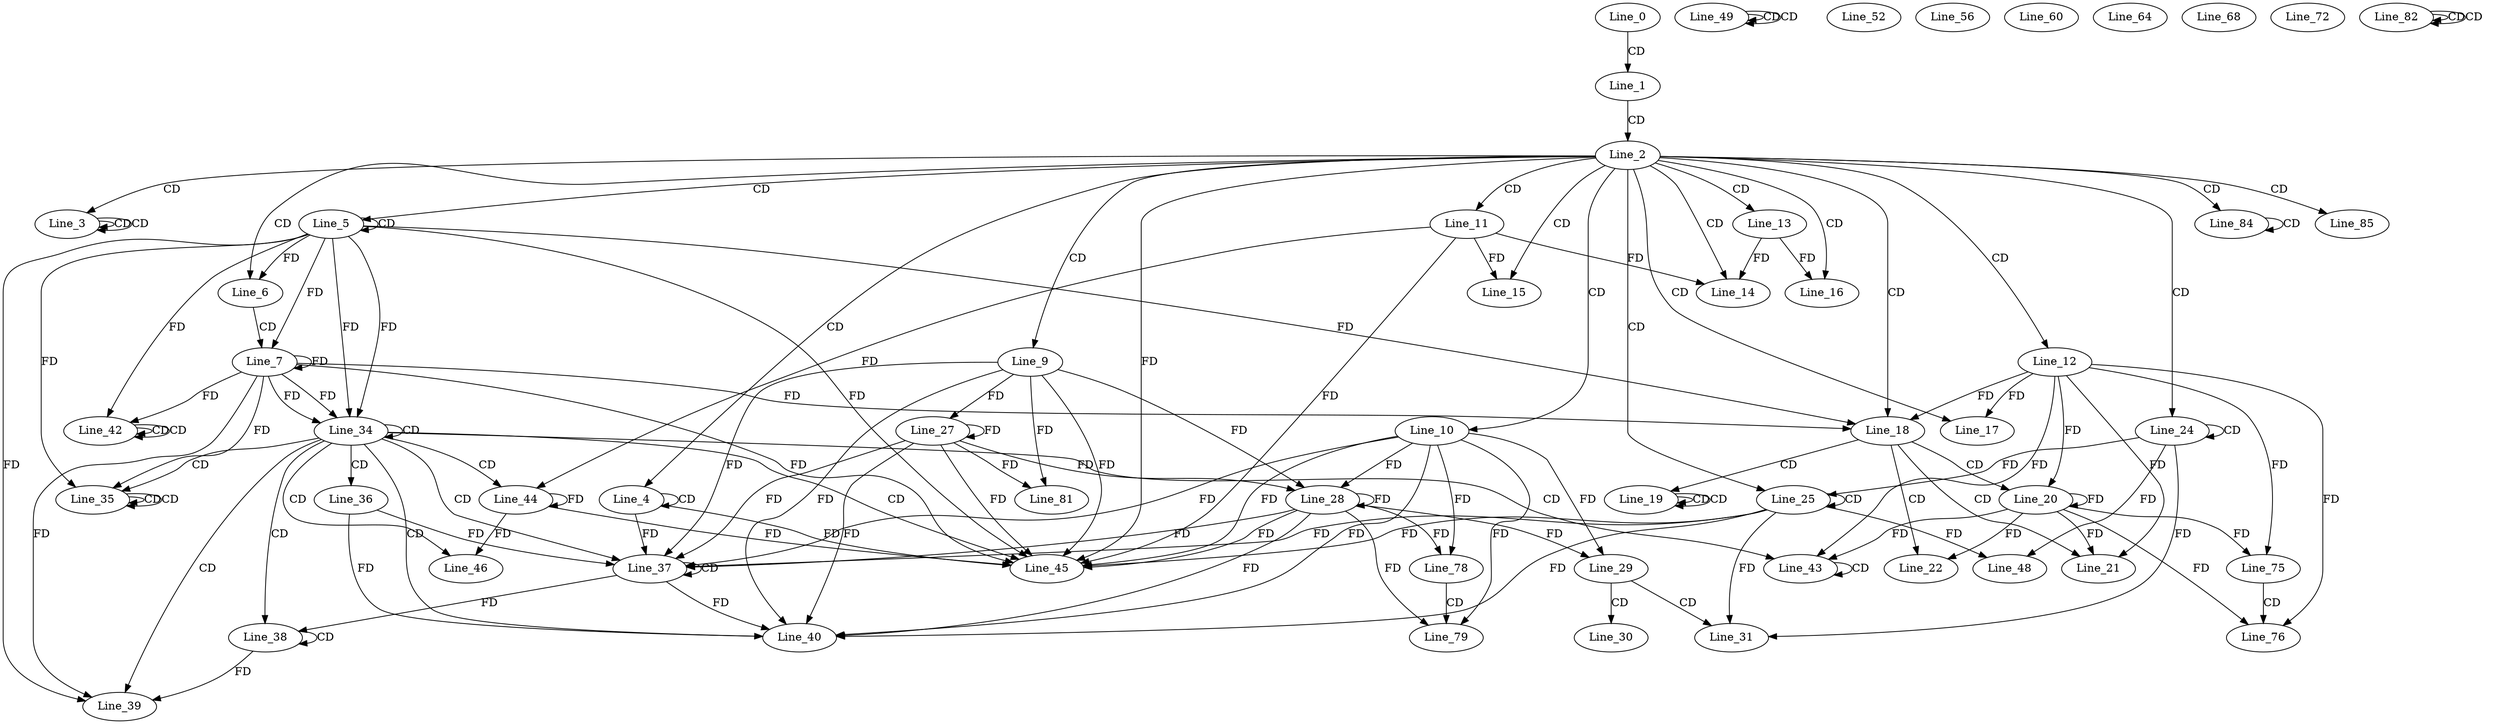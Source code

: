digraph G {
  Line_0;
  Line_1;
  Line_2;
  Line_3;
  Line_3;
  Line_3;
  Line_4;
  Line_4;
  Line_5;
  Line_5;
  Line_6;
  Line_7;
  Line_9;
  Line_10;
  Line_11;
  Line_12;
  Line_13;
  Line_14;
  Line_15;
  Line_16;
  Line_17;
  Line_18;
  Line_18;
  Line_18;
  Line_19;
  Line_19;
  Line_19;
  Line_20;
  Line_21;
  Line_22;
  Line_24;
  Line_24;
  Line_25;
  Line_25;
  Line_27;
  Line_27;
  Line_28;
  Line_28;
  Line_29;
  Line_30;
  Line_31;
  Line_34;
  Line_34;
  Line_35;
  Line_35;
  Line_35;
  Line_35;
  Line_36;
  Line_37;
  Line_37;
  Line_38;
  Line_38;
  Line_39;
  Line_39;
  Line_39;
  Line_40;
  Line_42;
  Line_42;
  Line_42;
  Line_42;
  Line_43;
  Line_43;
  Line_44;
  Line_45;
  Line_45;
  Line_45;
  Line_46;
  Line_48;
  Line_49;
  Line_49;
  Line_49;
  Line_52;
  Line_56;
  Line_60;
  Line_64;
  Line_68;
  Line_72;
  Line_75;
  Line_76;
  Line_78;
  Line_79;
  Line_81;
  Line_82;
  Line_82;
  Line_82;
  Line_84;
  Line_84;
  Line_85;
  Line_0 -> Line_1 [ label="CD" ];
  Line_1 -> Line_2 [ label="CD" ];
  Line_2 -> Line_3 [ label="CD" ];
  Line_3 -> Line_3 [ label="CD" ];
  Line_3 -> Line_3 [ label="CD" ];
  Line_2 -> Line_4 [ label="CD" ];
  Line_4 -> Line_4 [ label="CD" ];
  Line_2 -> Line_5 [ label="CD" ];
  Line_5 -> Line_5 [ label="CD" ];
  Line_2 -> Line_6 [ label="CD" ];
  Line_5 -> Line_6 [ label="FD" ];
  Line_6 -> Line_7 [ label="CD" ];
  Line_5 -> Line_7 [ label="FD" ];
  Line_7 -> Line_7 [ label="FD" ];
  Line_2 -> Line_9 [ label="CD" ];
  Line_2 -> Line_10 [ label="CD" ];
  Line_2 -> Line_11 [ label="CD" ];
  Line_2 -> Line_12 [ label="CD" ];
  Line_2 -> Line_13 [ label="CD" ];
  Line_2 -> Line_14 [ label="CD" ];
  Line_11 -> Line_14 [ label="FD" ];
  Line_13 -> Line_14 [ label="FD" ];
  Line_2 -> Line_15 [ label="CD" ];
  Line_11 -> Line_15 [ label="FD" ];
  Line_2 -> Line_16 [ label="CD" ];
  Line_13 -> Line_16 [ label="FD" ];
  Line_2 -> Line_17 [ label="CD" ];
  Line_12 -> Line_17 [ label="FD" ];
  Line_2 -> Line_18 [ label="CD" ];
  Line_5 -> Line_18 [ label="FD" ];
  Line_7 -> Line_18 [ label="FD" ];
  Line_12 -> Line_18 [ label="FD" ];
  Line_18 -> Line_19 [ label="CD" ];
  Line_19 -> Line_19 [ label="CD" ];
  Line_19 -> Line_19 [ label="CD" ];
  Line_18 -> Line_20 [ label="CD" ];
  Line_12 -> Line_20 [ label="FD" ];
  Line_20 -> Line_20 [ label="FD" ];
  Line_18 -> Line_21 [ label="CD" ];
  Line_12 -> Line_21 [ label="FD" ];
  Line_20 -> Line_21 [ label="FD" ];
  Line_18 -> Line_22 [ label="CD" ];
  Line_20 -> Line_22 [ label="FD" ];
  Line_2 -> Line_24 [ label="CD" ];
  Line_24 -> Line_24 [ label="CD" ];
  Line_2 -> Line_25 [ label="CD" ];
  Line_25 -> Line_25 [ label="CD" ];
  Line_24 -> Line_25 [ label="FD" ];
  Line_9 -> Line_27 [ label="FD" ];
  Line_27 -> Line_27 [ label="FD" ];
  Line_10 -> Line_28 [ label="FD" ];
  Line_28 -> Line_28 [ label="FD" ];
  Line_9 -> Line_28 [ label="FD" ];
  Line_27 -> Line_28 [ label="FD" ];
  Line_10 -> Line_29 [ label="FD" ];
  Line_28 -> Line_29 [ label="FD" ];
  Line_29 -> Line_30 [ label="CD" ];
  Line_29 -> Line_31 [ label="CD" ];
  Line_24 -> Line_31 [ label="FD" ];
  Line_25 -> Line_31 [ label="FD" ];
  Line_5 -> Line_34 [ label="FD" ];
  Line_7 -> Line_34 [ label="FD" ];
  Line_34 -> Line_34 [ label="CD" ];
  Line_5 -> Line_34 [ label="FD" ];
  Line_7 -> Line_34 [ label="FD" ];
  Line_34 -> Line_35 [ label="CD" ];
  Line_35 -> Line_35 [ label="CD" ];
  Line_35 -> Line_35 [ label="CD" ];
  Line_5 -> Line_35 [ label="FD" ];
  Line_7 -> Line_35 [ label="FD" ];
  Line_34 -> Line_36 [ label="CD" ];
  Line_34 -> Line_37 [ label="CD" ];
  Line_37 -> Line_37 [ label="CD" ];
  Line_10 -> Line_37 [ label="FD" ];
  Line_28 -> Line_37 [ label="FD" ];
  Line_25 -> Line_37 [ label="FD" ];
  Line_9 -> Line_37 [ label="FD" ];
  Line_27 -> Line_37 [ label="FD" ];
  Line_4 -> Line_37 [ label="FD" ];
  Line_36 -> Line_37 [ label="FD" ];
  Line_34 -> Line_38 [ label="CD" ];
  Line_38 -> Line_38 [ label="CD" ];
  Line_37 -> Line_38 [ label="FD" ];
  Line_34 -> Line_39 [ label="CD" ];
  Line_38 -> Line_39 [ label="FD" ];
  Line_5 -> Line_39 [ label="FD" ];
  Line_7 -> Line_39 [ label="FD" ];
  Line_34 -> Line_40 [ label="CD" ];
  Line_10 -> Line_40 [ label="FD" ];
  Line_28 -> Line_40 [ label="FD" ];
  Line_25 -> Line_40 [ label="FD" ];
  Line_9 -> Line_40 [ label="FD" ];
  Line_27 -> Line_40 [ label="FD" ];
  Line_37 -> Line_40 [ label="FD" ];
  Line_36 -> Line_40 [ label="FD" ];
  Line_42 -> Line_42 [ label="CD" ];
  Line_42 -> Line_42 [ label="CD" ];
  Line_5 -> Line_42 [ label="FD" ];
  Line_7 -> Line_42 [ label="FD" ];
  Line_34 -> Line_43 [ label="CD" ];
  Line_43 -> Line_43 [ label="CD" ];
  Line_12 -> Line_43 [ label="FD" ];
  Line_20 -> Line_43 [ label="FD" ];
  Line_34 -> Line_44 [ label="CD" ];
  Line_11 -> Line_44 [ label="FD" ];
  Line_44 -> Line_44 [ label="FD" ];
  Line_34 -> Line_45 [ label="CD" ];
  Line_10 -> Line_45 [ label="FD" ];
  Line_28 -> Line_45 [ label="FD" ];
  Line_25 -> Line_45 [ label="FD" ];
  Line_9 -> Line_45 [ label="FD" ];
  Line_27 -> Line_45 [ label="FD" ];
  Line_4 -> Line_45 [ label="FD" ];
  Line_11 -> Line_45 [ label="FD" ];
  Line_44 -> Line_45 [ label="FD" ];
  Line_5 -> Line_45 [ label="FD" ];
  Line_7 -> Line_45 [ label="FD" ];
  Line_2 -> Line_45 [ label="FD" ];
  Line_34 -> Line_46 [ label="CD" ];
  Line_44 -> Line_46 [ label="FD" ];
  Line_24 -> Line_48 [ label="FD" ];
  Line_25 -> Line_48 [ label="FD" ];
  Line_49 -> Line_49 [ label="CD" ];
  Line_49 -> Line_49 [ label="CD" ];
  Line_12 -> Line_75 [ label="FD" ];
  Line_20 -> Line_75 [ label="FD" ];
  Line_75 -> Line_76 [ label="CD" ];
  Line_12 -> Line_76 [ label="FD" ];
  Line_20 -> Line_76 [ label="FD" ];
  Line_10 -> Line_78 [ label="FD" ];
  Line_28 -> Line_78 [ label="FD" ];
  Line_78 -> Line_79 [ label="CD" ];
  Line_10 -> Line_79 [ label="FD" ];
  Line_28 -> Line_79 [ label="FD" ];
  Line_9 -> Line_81 [ label="FD" ];
  Line_27 -> Line_81 [ label="FD" ];
  Line_82 -> Line_82 [ label="CD" ];
  Line_82 -> Line_82 [ label="CD" ];
  Line_2 -> Line_84 [ label="CD" ];
  Line_84 -> Line_84 [ label="CD" ];
  Line_2 -> Line_85 [ label="CD" ];
}
